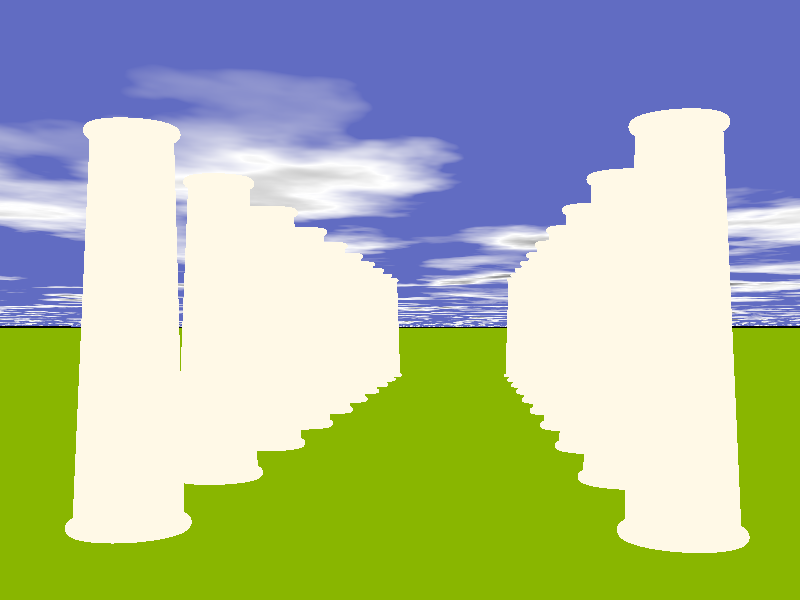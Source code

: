 // POV-Ray 3.6/3.7 Scene File "While_demo2.pov"
// author: Friedrich A. Lohmueller, March-2010 / Jan-2014
// homepage: http://www.f-lohmueller.de
//--------------------------------------------------------------------------
#version 3.6; // 3.7;
global_settings{assumed_gamma 1.0}
#default{ finish{ ambient 0.1 diffuse 0.9 conserve_energy}}
//--------------------------------------------------------------------------
#include "colors.inc"
#include "textures.inc"
#include "glass.inc"
#include "metals.inc"
#include "golds.inc"
#include "stones.inc"
#include "woods.inc"
#include "shapes.inc"
#include "shapes2.inc"
#include "functions.inc"
#include "math.inc"
#include "transforms.inc"
//------------------------------------------------------------- Camera_Position, Camera_Look_at, Camera_Angle
#declare Camera_Number = 0 ;
//--------------------------------------------------------------------------------------------------------<<<<
#switch ( Camera_Number )
#case (0)
  #declare Camera_Position = < 0.50, 1.50, -7.00> ;  // front view
  #declare Camera_Look_At  = < 0.00, 1.70,  0.00> ;
  #declare Camera_Angle    =  45 ;
#break
#case (1)
  #declare Camera_Position = < 5.00, 5.00, -5.00> ;  // diagonal view
  #declare Camera_Look_At  = < 0.00, 1.00,  2.00> ;
  #declare Camera_Angle    =  65 ;
#break
#case (2)
  #declare Camera_Position = < 0.00,25.00, 6-0.001>;  // top view
  #declare Camera_Look_At  = < 0.00, 1.00, 6.00> ;
  #declare Camera_Angle    =  65 ;
#break
#else
  #declare Camera_Position = < 0.00, 1.00,-10.00> ;  // front view
  #declare Camera_Look_At  = < 0.00, 1.00,  0.00> ;
  #declare Camera_Angle    =  65 ;
#break
#end // of "#switch ( Camera_Number )" -----------------------------
//-------------------------------------------------------------------------------------------------------<<<<
camera{ location Camera_Position
        right    x*image_width/image_height
        angle    Camera_Angle
        look_at  Camera_Look_At
      }
//------------------------------------------------------------------------------------------------------<<<<<
// sun --------------------------------------------------------------
light_source{<-1500,1000,-1800> color White*0.7}         // sun light
light_source{ Camera_Position  color rgb<0.9,0.9,1>*0.2  shadowless}//flash light

// sky --------------------------------------------------------------
plane{<0,1,0>,1 hollow
       texture{ pigment{ bozo turbulence 0.92
                         color_map { [0.00 rgb <0.20, 0.25, 0.9>*0.6]
                                     [0.50 rgb <0.20, 0.25, 0.9>*0.6]
                                     [0.70 rgb <1,1,1>]
                                     [0.85 rgb <0.25,0.25,0.25>]
                                     [1.0 rgb <0.5,0.5,0.5>]}
                        scale<1,1,1.5>*2.5  translate<-1,0,0.5>
                       }
                finish {ambient 1 diffuse 0} }
       scale 10000}
// fog on the ground -------------------------------------------------
fog { fog_type   2
      distance   150
      color      rgb<1,0.9,0.5>*0.8
      fog_offset 0.1
      fog_alt    3.5
      turbulence 1.8
    }

// ground ------------------------------------------------------------
plane { <0,1,0>, 0
        texture{ pigment{ color rgb<0.35,0.65,0.0>*0.72}
                 normal { bumps 0.75 scale 0.015 }
                 finish { phong 0.1 }
               } // end of texture
      } // end of plane
//--------------------------------------------------------------------------
//---------------------------- objects in scene ----------------------------
//--------------------------------------------------------------------------
#declare CH = 3.0; //altezza colonna
#declare Column =
union{
 cone{<0,0,0>,0.40,<0,CH,0>,0.30}
 torus{0.4,0.05 translate<0,0.05,0>}
 torus{0.3,0.05 translate<0,CH-0.05,0>}
 texture{ pigment{ color rgb<1,0.95,0.8>} 
          normal { bumps 0.5 scale 0.01}
          finish { phong 0.1 }
        } // end of texture
 }// end Column
//--------------------------------------
union{ //-------------------------------
 #local Nr = 0;     // start
 #local EndNr = 10; // end
 #while (Nr < EndNr)
  object{ Column translate<-2,0,Nr*2.5>}
  object{ Column translate< 2,0,Nr*2.5>}
 #local Nr = Nr + 1;  // next Nr
 #end // --------------- end of loop
rotate<0,0,0>
translate<0,0,0>
} // end of union -----------------------


//--------------------------------------------------------------------------
//--------------------------------------------------------------------------





